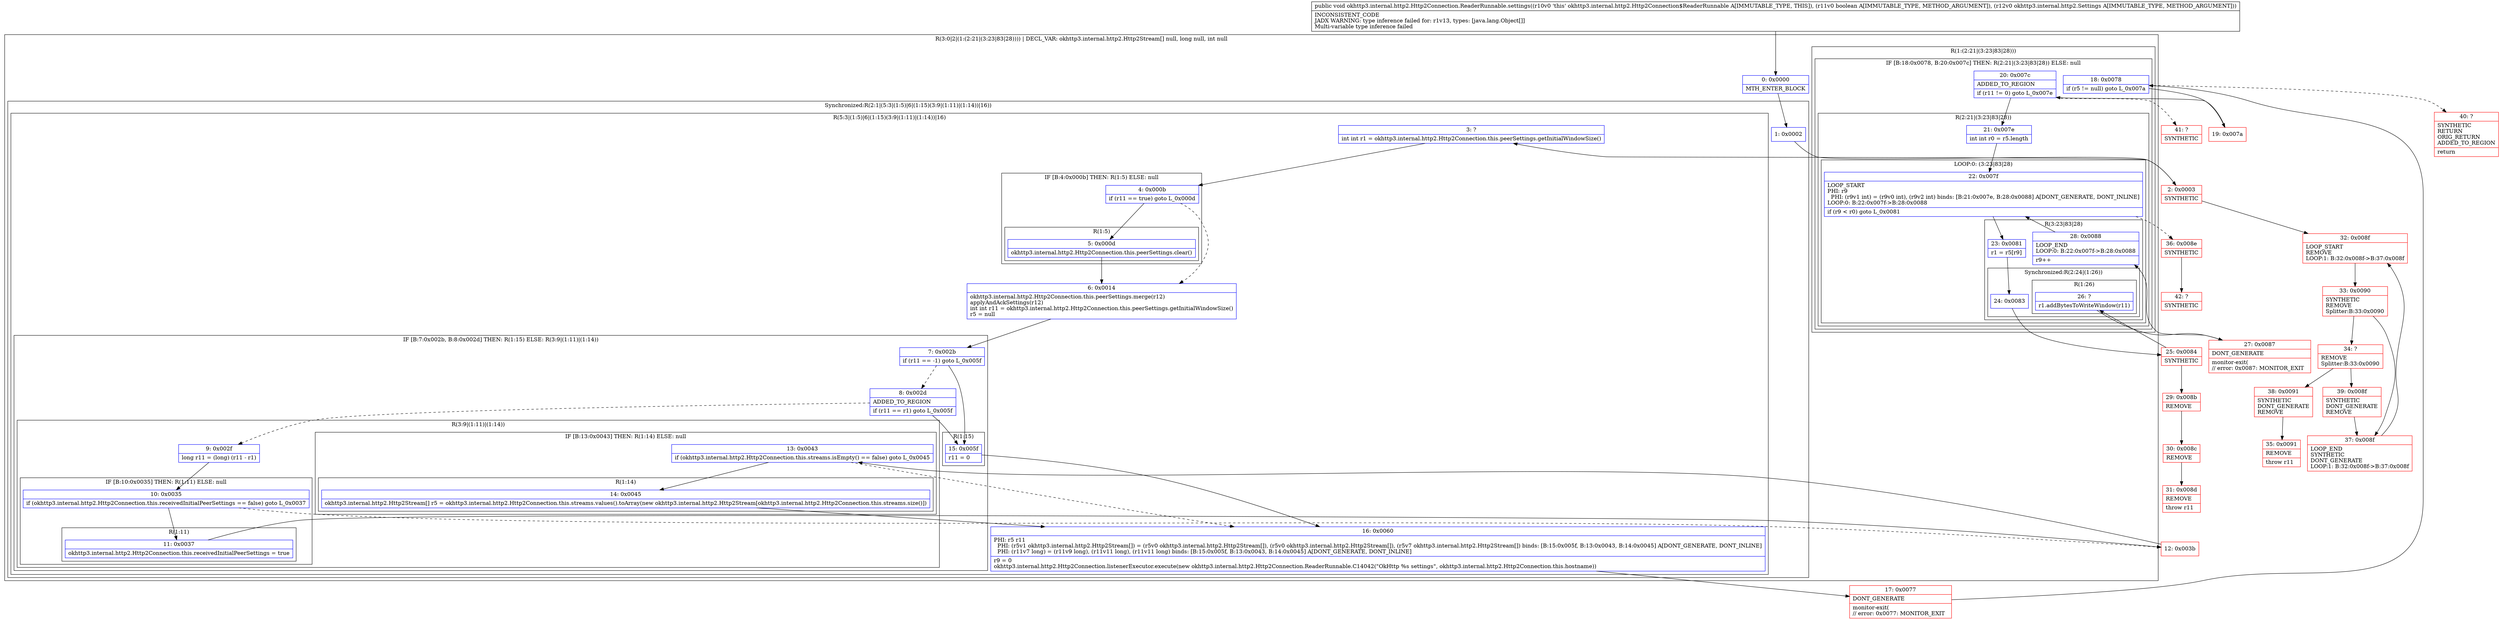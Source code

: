 digraph "CFG forokhttp3.internal.http2.Http2Connection.ReaderRunnable.settings(ZLokhttp3\/internal\/http2\/Settings;)V" {
subgraph cluster_Region_1314854042 {
label = "R(3:0|2|(1:(2:21|(3:23|83|28)))) | DECL_VAR: okhttp3.internal.http2.Http2Stream[] null, long null, int null\l";
node [shape=record,color=blue];
Node_0 [shape=record,label="{0\:\ 0x0000|MTH_ENTER_BLOCK\l}"];
subgraph cluster_SynchronizedRegion_266939739 {
label = "Synchronized:R(2:1|(5:3|(1:5)|6|(1:15)(3:9|(1:11)|(1:14))|16))";
node [shape=record,color=blue];
Node_1 [shape=record,label="{1\:\ 0x0002}"];
subgraph cluster_Region_2035711887 {
label = "R(5:3|(1:5)|6|(1:15)(3:9|(1:11)|(1:14))|16)";
node [shape=record,color=blue];
Node_3 [shape=record,label="{3\:\ ?|int int r1 = okhttp3.internal.http2.Http2Connection.this.peerSettings.getInitialWindowSize()\l}"];
subgraph cluster_IfRegion_1109195981 {
label = "IF [B:4:0x000b] THEN: R(1:5) ELSE: null";
node [shape=record,color=blue];
Node_4 [shape=record,label="{4\:\ 0x000b|if (r11 == true) goto L_0x000d\l}"];
subgraph cluster_Region_337124712 {
label = "R(1:5)";
node [shape=record,color=blue];
Node_5 [shape=record,label="{5\:\ 0x000d|okhttp3.internal.http2.Http2Connection.this.peerSettings.clear()\l}"];
}
}
Node_6 [shape=record,label="{6\:\ 0x0014|okhttp3.internal.http2.Http2Connection.this.peerSettings.merge(r12)\lapplyAndAckSettings(r12)\lint int r11 = okhttp3.internal.http2.Http2Connection.this.peerSettings.getInitialWindowSize()\lr5 = null\l}"];
subgraph cluster_IfRegion_705346760 {
label = "IF [B:7:0x002b, B:8:0x002d] THEN: R(1:15) ELSE: R(3:9|(1:11)|(1:14))";
node [shape=record,color=blue];
Node_7 [shape=record,label="{7\:\ 0x002b|if (r11 == \-1) goto L_0x005f\l}"];
Node_8 [shape=record,label="{8\:\ 0x002d|ADDED_TO_REGION\l|if (r11 == r1) goto L_0x005f\l}"];
subgraph cluster_Region_1433781711 {
label = "R(1:15)";
node [shape=record,color=blue];
Node_15 [shape=record,label="{15\:\ 0x005f|r11 = 0\l}"];
}
subgraph cluster_Region_1735849028 {
label = "R(3:9|(1:11)|(1:14))";
node [shape=record,color=blue];
Node_9 [shape=record,label="{9\:\ 0x002f|long r11 = (long) (r11 \- r1)\l}"];
subgraph cluster_IfRegion_576008373 {
label = "IF [B:10:0x0035] THEN: R(1:11) ELSE: null";
node [shape=record,color=blue];
Node_10 [shape=record,label="{10\:\ 0x0035|if (okhttp3.internal.http2.Http2Connection.this.receivedInitialPeerSettings == false) goto L_0x0037\l}"];
subgraph cluster_Region_1678787153 {
label = "R(1:11)";
node [shape=record,color=blue];
Node_11 [shape=record,label="{11\:\ 0x0037|okhttp3.internal.http2.Http2Connection.this.receivedInitialPeerSettings = true\l}"];
}
}
subgraph cluster_IfRegion_1104097418 {
label = "IF [B:13:0x0043] THEN: R(1:14) ELSE: null";
node [shape=record,color=blue];
Node_13 [shape=record,label="{13\:\ 0x0043|if (okhttp3.internal.http2.Http2Connection.this.streams.isEmpty() == false) goto L_0x0045\l}"];
subgraph cluster_Region_1328947124 {
label = "R(1:14)";
node [shape=record,color=blue];
Node_14 [shape=record,label="{14\:\ 0x0045|okhttp3.internal.http2.Http2Stream[] r5 = okhttp3.internal.http2.Http2Connection.this.streams.values().toArray(new okhttp3.internal.http2.Http2Stream[okhttp3.internal.http2.Http2Connection.this.streams.size()])\l}"];
}
}
}
}
Node_16 [shape=record,label="{16\:\ 0x0060|PHI: r5 r11 \l  PHI: (r5v1 okhttp3.internal.http2.Http2Stream[]) = (r5v0 okhttp3.internal.http2.Http2Stream[]), (r5v0 okhttp3.internal.http2.Http2Stream[]), (r5v7 okhttp3.internal.http2.Http2Stream[]) binds: [B:15:0x005f, B:13:0x0043, B:14:0x0045] A[DONT_GENERATE, DONT_INLINE]\l  PHI: (r11v7 long) = (r11v9 long), (r11v11 long), (r11v11 long) binds: [B:15:0x005f, B:13:0x0043, B:14:0x0045] A[DONT_GENERATE, DONT_INLINE]\l|r9 = 0\lokhttp3.internal.http2.Http2Connection.listenerExecutor.execute(new okhttp3.internal.http2.Http2Connection.ReaderRunnable.C14042(\"OkHttp %s settings\", okhttp3.internal.http2.Http2Connection.this.hostname))\l}"];
}
}
subgraph cluster_Region_359171718 {
label = "R(1:(2:21|(3:23|83|28)))";
node [shape=record,color=blue];
subgraph cluster_IfRegion_89570266 {
label = "IF [B:18:0x0078, B:20:0x007c] THEN: R(2:21|(3:23|83|28)) ELSE: null";
node [shape=record,color=blue];
Node_18 [shape=record,label="{18\:\ 0x0078|if (r5 != null) goto L_0x007a\l}"];
Node_20 [shape=record,label="{20\:\ 0x007c|ADDED_TO_REGION\l|if (r11 != 0) goto L_0x007e\l}"];
subgraph cluster_Region_2059778884 {
label = "R(2:21|(3:23|83|28))";
node [shape=record,color=blue];
Node_21 [shape=record,label="{21\:\ 0x007e|int int r0 = r5.length\l}"];
subgraph cluster_LoopRegion_506715142 {
label = "LOOP:0: (3:23|83|28)";
node [shape=record,color=blue];
Node_22 [shape=record,label="{22\:\ 0x007f|LOOP_START\lPHI: r9 \l  PHI: (r9v1 int) = (r9v0 int), (r9v2 int) binds: [B:21:0x007e, B:28:0x0088] A[DONT_GENERATE, DONT_INLINE]\lLOOP:0: B:22:0x007f\-\>B:28:0x0088\l|if (r9 \< r0) goto L_0x0081\l}"];
subgraph cluster_Region_708945036 {
label = "R(3:23|83|28)";
node [shape=record,color=blue];
Node_23 [shape=record,label="{23\:\ 0x0081|r1 = r5[r9]\l}"];
subgraph cluster_SynchronizedRegion_2018973531 {
label = "Synchronized:R(2:24|(1:26))";
node [shape=record,color=blue];
Node_24 [shape=record,label="{24\:\ 0x0083}"];
subgraph cluster_Region_1084502971 {
label = "R(1:26)";
node [shape=record,color=blue];
Node_26 [shape=record,label="{26\:\ ?|r1.addBytesToWriteWindow(r11)\l}"];
}
}
Node_28 [shape=record,label="{28\:\ 0x0088|LOOP_END\lLOOP:0: B:22:0x007f\-\>B:28:0x0088\l|r9++\l}"];
}
}
}
}
}
}
Node_2 [shape=record,color=red,label="{2\:\ 0x0003|SYNTHETIC\l}"];
Node_12 [shape=record,color=red,label="{12\:\ 0x003b}"];
Node_17 [shape=record,color=red,label="{17\:\ 0x0077|DONT_GENERATE\l|monitor\-exit(\l\/\/ error: 0x0077: MONITOR_EXIT  \l}"];
Node_19 [shape=record,color=red,label="{19\:\ 0x007a}"];
Node_25 [shape=record,color=red,label="{25\:\ 0x0084|SYNTHETIC\l}"];
Node_27 [shape=record,color=red,label="{27\:\ 0x0087|DONT_GENERATE\l|monitor\-exit(\l\/\/ error: 0x0087: MONITOR_EXIT  \l}"];
Node_29 [shape=record,color=red,label="{29\:\ 0x008b|REMOVE\l}"];
Node_30 [shape=record,color=red,label="{30\:\ 0x008c|REMOVE\l}"];
Node_31 [shape=record,color=red,label="{31\:\ 0x008d|REMOVE\l|throw r11\l}"];
Node_32 [shape=record,color=red,label="{32\:\ 0x008f|LOOP_START\lREMOVE\lLOOP:1: B:32:0x008f\-\>B:37:0x008f\l}"];
Node_33 [shape=record,color=red,label="{33\:\ 0x0090|SYNTHETIC\lREMOVE\lSplitter:B:33:0x0090\l}"];
Node_34 [shape=record,color=red,label="{34\:\ ?|REMOVE\lSplitter:B:33:0x0090\l}"];
Node_35 [shape=record,color=red,label="{35\:\ 0x0091|REMOVE\l|throw r11\l}"];
Node_36 [shape=record,color=red,label="{36\:\ 0x008e|SYNTHETIC\l}"];
Node_37 [shape=record,color=red,label="{37\:\ 0x008f|LOOP_END\lSYNTHETIC\lDONT_GENERATE\lLOOP:1: B:32:0x008f\-\>B:37:0x008f\l}"];
Node_38 [shape=record,color=red,label="{38\:\ 0x0091|SYNTHETIC\lDONT_GENERATE\lREMOVE\l}"];
Node_39 [shape=record,color=red,label="{39\:\ 0x008f|SYNTHETIC\lDONT_GENERATE\lREMOVE\l}"];
Node_40 [shape=record,color=red,label="{40\:\ ?|SYNTHETIC\lRETURN\lORIG_RETURN\lADDED_TO_REGION\l|return\l}"];
Node_41 [shape=record,color=red,label="{41\:\ ?|SYNTHETIC\l}"];
Node_42 [shape=record,color=red,label="{42\:\ ?|SYNTHETIC\l}"];
MethodNode[shape=record,label="{public void okhttp3.internal.http2.Http2Connection.ReaderRunnable.settings((r10v0 'this' okhttp3.internal.http2.Http2Connection$ReaderRunnable A[IMMUTABLE_TYPE, THIS]), (r11v0 boolean A[IMMUTABLE_TYPE, METHOD_ARGUMENT]), (r12v0 okhttp3.internal.http2.Settings A[IMMUTABLE_TYPE, METHOD_ARGUMENT]))  | INCONSISTENT_CODE\lJADX WARNING: type inference failed for: r1v13, types: [java.lang.Object[]]\lMulti\-variable type inference failed\l}"];
MethodNode -> Node_0;
Node_0 -> Node_1;
Node_1 -> Node_2;
Node_3 -> Node_4;
Node_4 -> Node_5;
Node_4 -> Node_6[style=dashed];
Node_5 -> Node_6;
Node_6 -> Node_7;
Node_7 -> Node_8[style=dashed];
Node_7 -> Node_15;
Node_8 -> Node_9[style=dashed];
Node_8 -> Node_15;
Node_15 -> Node_16;
Node_9 -> Node_10;
Node_10 -> Node_11;
Node_10 -> Node_12[style=dashed];
Node_11 -> Node_12;
Node_13 -> Node_14;
Node_13 -> Node_16[style=dashed];
Node_14 -> Node_16;
Node_16 -> Node_17;
Node_18 -> Node_19;
Node_18 -> Node_40[style=dashed];
Node_20 -> Node_21;
Node_20 -> Node_41[style=dashed];
Node_21 -> Node_22;
Node_22 -> Node_23;
Node_22 -> Node_36[style=dashed];
Node_23 -> Node_24;
Node_24 -> Node_25;
Node_26 -> Node_27;
Node_28 -> Node_22;
Node_2 -> Node_3;
Node_2 -> Node_32;
Node_12 -> Node_13;
Node_17 -> Node_18;
Node_19 -> Node_20;
Node_25 -> Node_26;
Node_25 -> Node_29;
Node_27 -> Node_28;
Node_29 -> Node_30;
Node_30 -> Node_31;
Node_32 -> Node_33;
Node_33 -> Node_34;
Node_33 -> Node_37;
Node_34 -> Node_38;
Node_34 -> Node_39;
Node_36 -> Node_42;
Node_37 -> Node_32;
Node_38 -> Node_35;
Node_39 -> Node_37;
}

